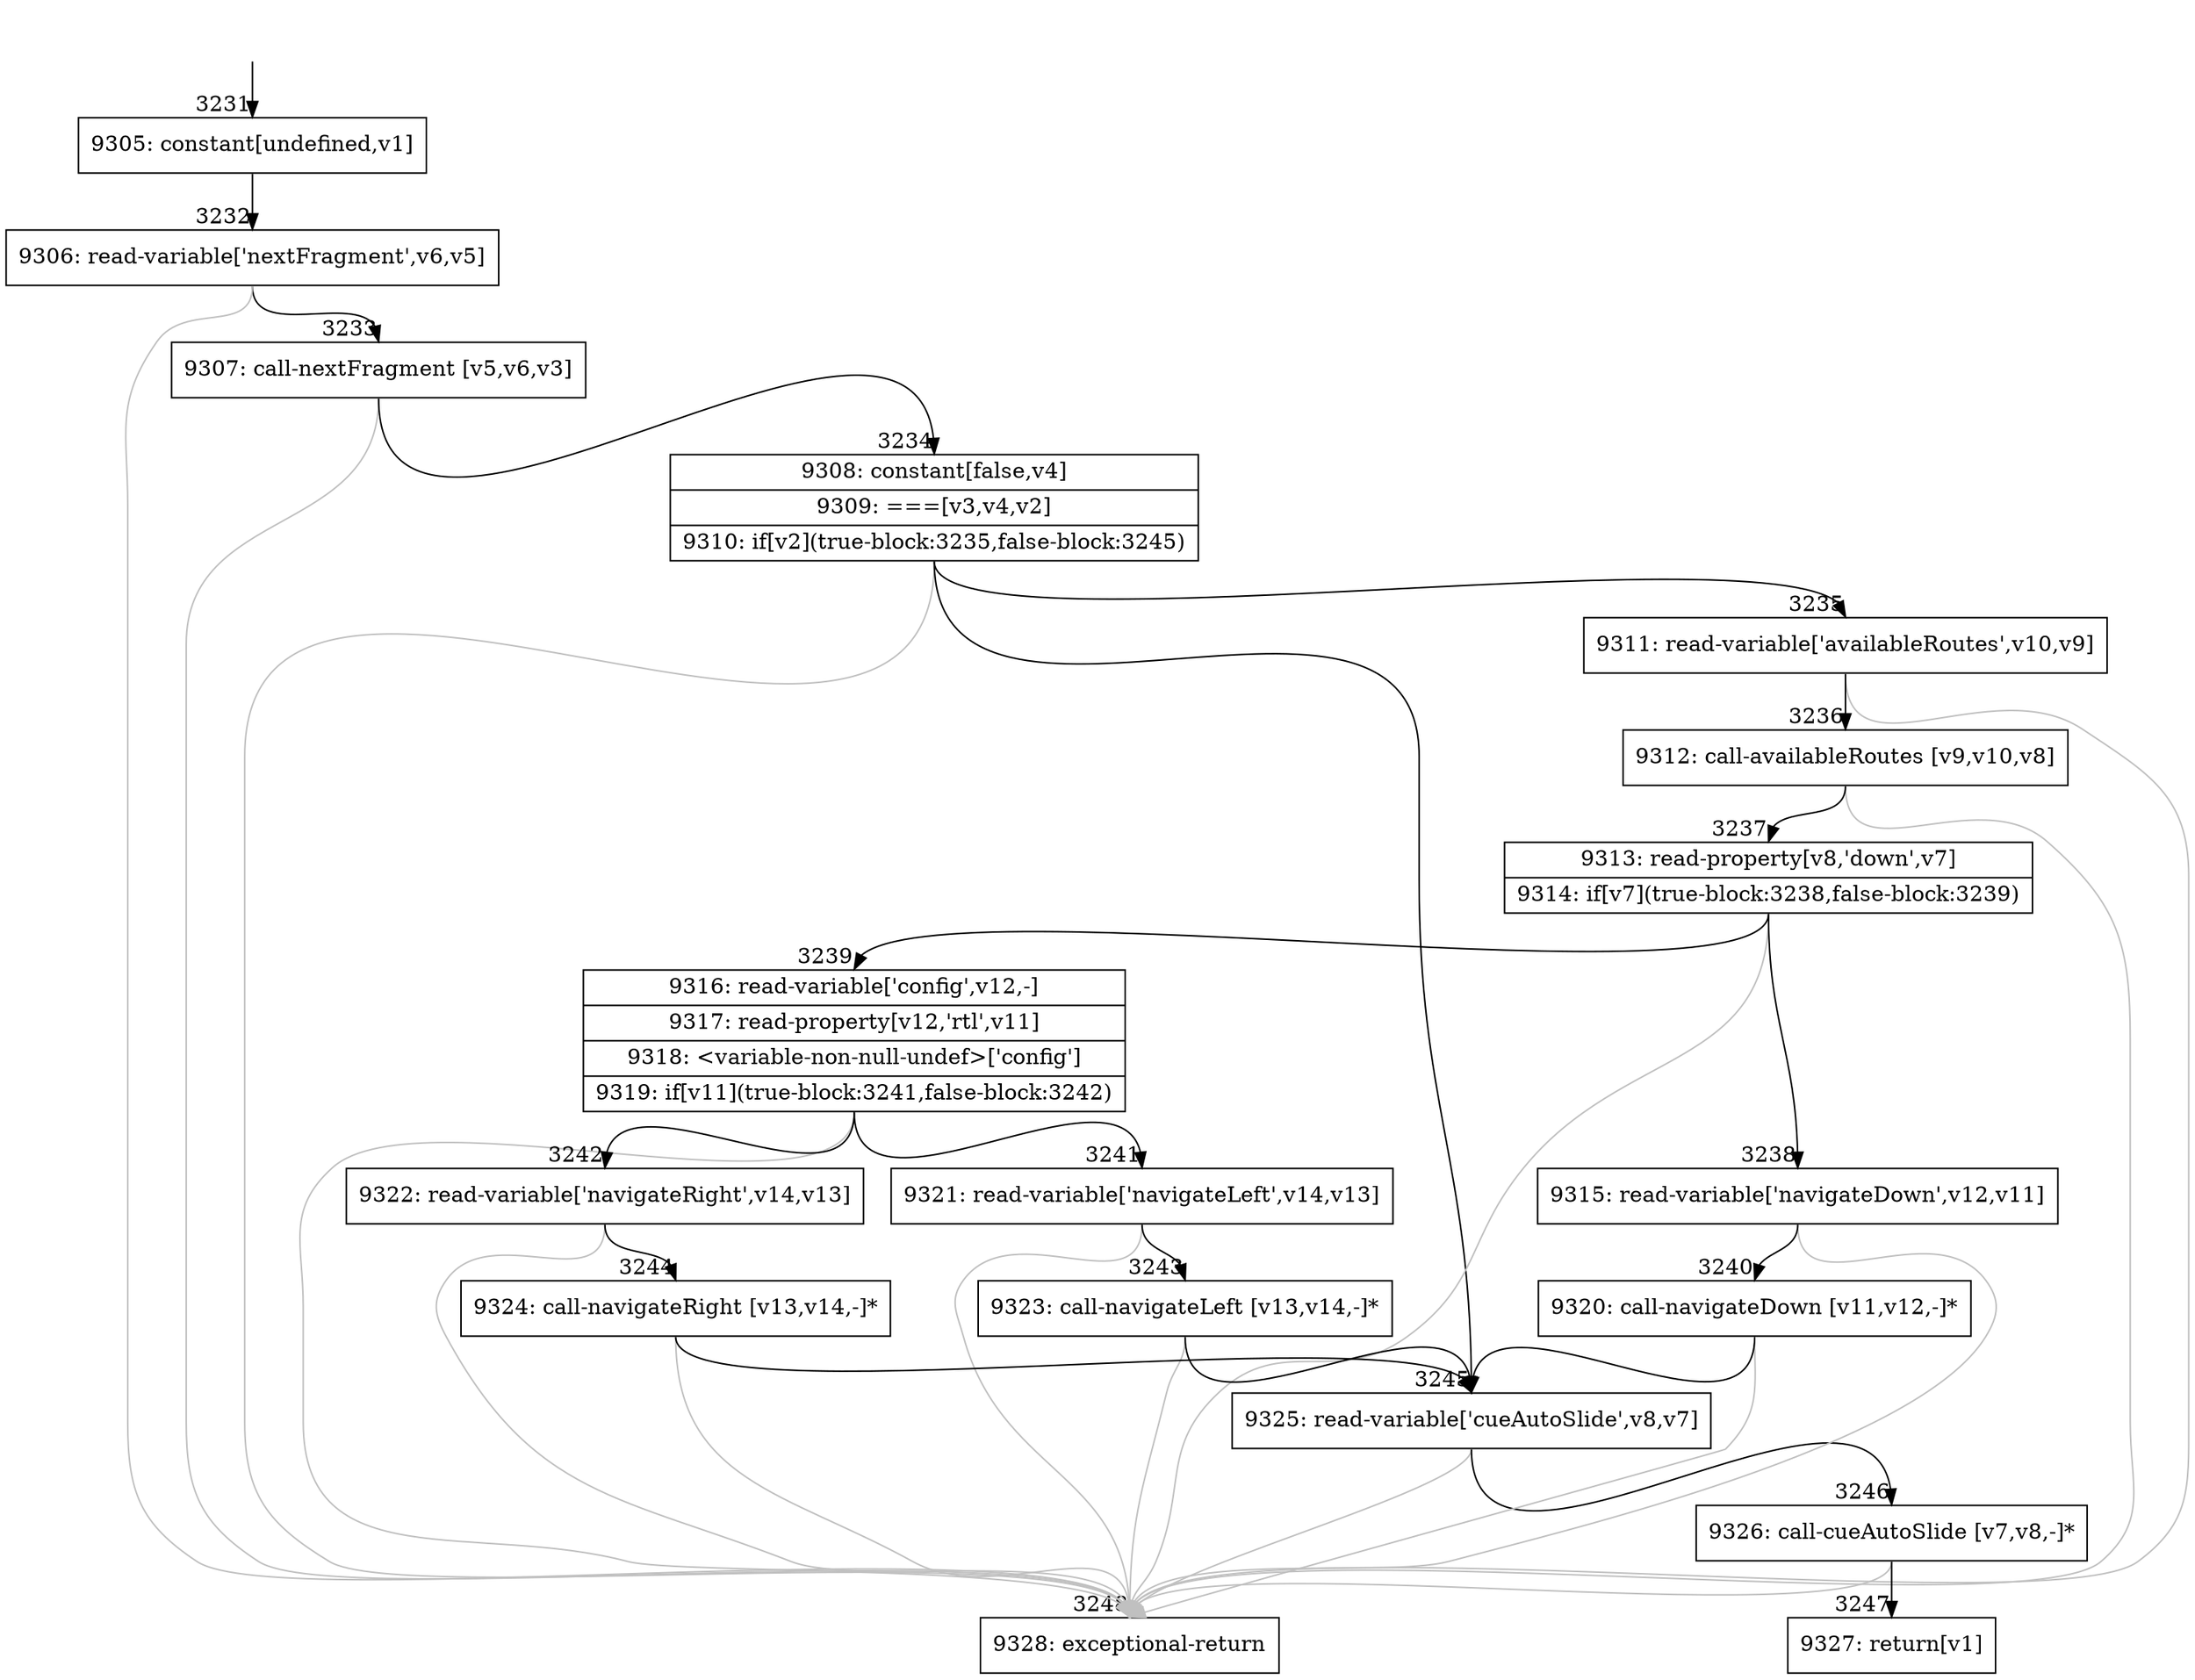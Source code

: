 digraph {
rankdir="TD"
BB_entry192[shape=none,label=""];
BB_entry192 -> BB3231 [tailport=s, headport=n, headlabel="    3231"]
BB3231 [shape=record label="{9305: constant[undefined,v1]}" ] 
BB3231 -> BB3232 [tailport=s, headport=n, headlabel="      3232"]
BB3232 [shape=record label="{9306: read-variable['nextFragment',v6,v5]}" ] 
BB3232 -> BB3233 [tailport=s, headport=n, headlabel="      3233"]
BB3232 -> BB3248 [tailport=s, headport=n, color=gray, headlabel="      3248"]
BB3233 [shape=record label="{9307: call-nextFragment [v5,v6,v3]}" ] 
BB3233 -> BB3234 [tailport=s, headport=n, headlabel="      3234"]
BB3233 -> BB3248 [tailport=s, headport=n, color=gray]
BB3234 [shape=record label="{9308: constant[false,v4]|9309: ===[v3,v4,v2]|9310: if[v2](true-block:3235,false-block:3245)}" ] 
BB3234 -> BB3235 [tailport=s, headport=n, headlabel="      3235"]
BB3234 -> BB3245 [tailport=s, headport=n, headlabel="      3245"]
BB3234 -> BB3248 [tailport=s, headport=n, color=gray]
BB3235 [shape=record label="{9311: read-variable['availableRoutes',v10,v9]}" ] 
BB3235 -> BB3236 [tailport=s, headport=n, headlabel="      3236"]
BB3235 -> BB3248 [tailport=s, headport=n, color=gray]
BB3236 [shape=record label="{9312: call-availableRoutes [v9,v10,v8]}" ] 
BB3236 -> BB3237 [tailport=s, headport=n, headlabel="      3237"]
BB3236 -> BB3248 [tailport=s, headport=n, color=gray]
BB3237 [shape=record label="{9313: read-property[v8,'down',v7]|9314: if[v7](true-block:3238,false-block:3239)}" ] 
BB3237 -> BB3238 [tailport=s, headport=n, headlabel="      3238"]
BB3237 -> BB3239 [tailport=s, headport=n, headlabel="      3239"]
BB3237 -> BB3248 [tailport=s, headport=n, color=gray]
BB3238 [shape=record label="{9315: read-variable['navigateDown',v12,v11]}" ] 
BB3238 -> BB3240 [tailport=s, headport=n, headlabel="      3240"]
BB3238 -> BB3248 [tailport=s, headport=n, color=gray]
BB3239 [shape=record label="{9316: read-variable['config',v12,-]|9317: read-property[v12,'rtl',v11]|9318: \<variable-non-null-undef\>['config']|9319: if[v11](true-block:3241,false-block:3242)}" ] 
BB3239 -> BB3241 [tailport=s, headport=n, headlabel="      3241"]
BB3239 -> BB3242 [tailport=s, headport=n, headlabel="      3242"]
BB3239 -> BB3248 [tailport=s, headport=n, color=gray]
BB3240 [shape=record label="{9320: call-navigateDown [v11,v12,-]*}" ] 
BB3240 -> BB3245 [tailport=s, headport=n]
BB3240 -> BB3248 [tailport=s, headport=n, color=gray]
BB3241 [shape=record label="{9321: read-variable['navigateLeft',v14,v13]}" ] 
BB3241 -> BB3243 [tailport=s, headport=n, headlabel="      3243"]
BB3241 -> BB3248 [tailport=s, headport=n, color=gray]
BB3242 [shape=record label="{9322: read-variable['navigateRight',v14,v13]}" ] 
BB3242 -> BB3244 [tailport=s, headport=n, headlabel="      3244"]
BB3242 -> BB3248 [tailport=s, headport=n, color=gray]
BB3243 [shape=record label="{9323: call-navigateLeft [v13,v14,-]*}" ] 
BB3243 -> BB3245 [tailport=s, headport=n]
BB3243 -> BB3248 [tailport=s, headport=n, color=gray]
BB3244 [shape=record label="{9324: call-navigateRight [v13,v14,-]*}" ] 
BB3244 -> BB3245 [tailport=s, headport=n]
BB3244 -> BB3248 [tailport=s, headport=n, color=gray]
BB3245 [shape=record label="{9325: read-variable['cueAutoSlide',v8,v7]}" ] 
BB3245 -> BB3246 [tailport=s, headport=n, headlabel="      3246"]
BB3245 -> BB3248 [tailport=s, headport=n, color=gray]
BB3246 [shape=record label="{9326: call-cueAutoSlide [v7,v8,-]*}" ] 
BB3246 -> BB3247 [tailport=s, headport=n, headlabel="      3247"]
BB3246 -> BB3248 [tailport=s, headport=n, color=gray]
BB3247 [shape=record label="{9327: return[v1]}" ] 
BB3248 [shape=record label="{9328: exceptional-return}" ] 
//#$~ 3704
}
